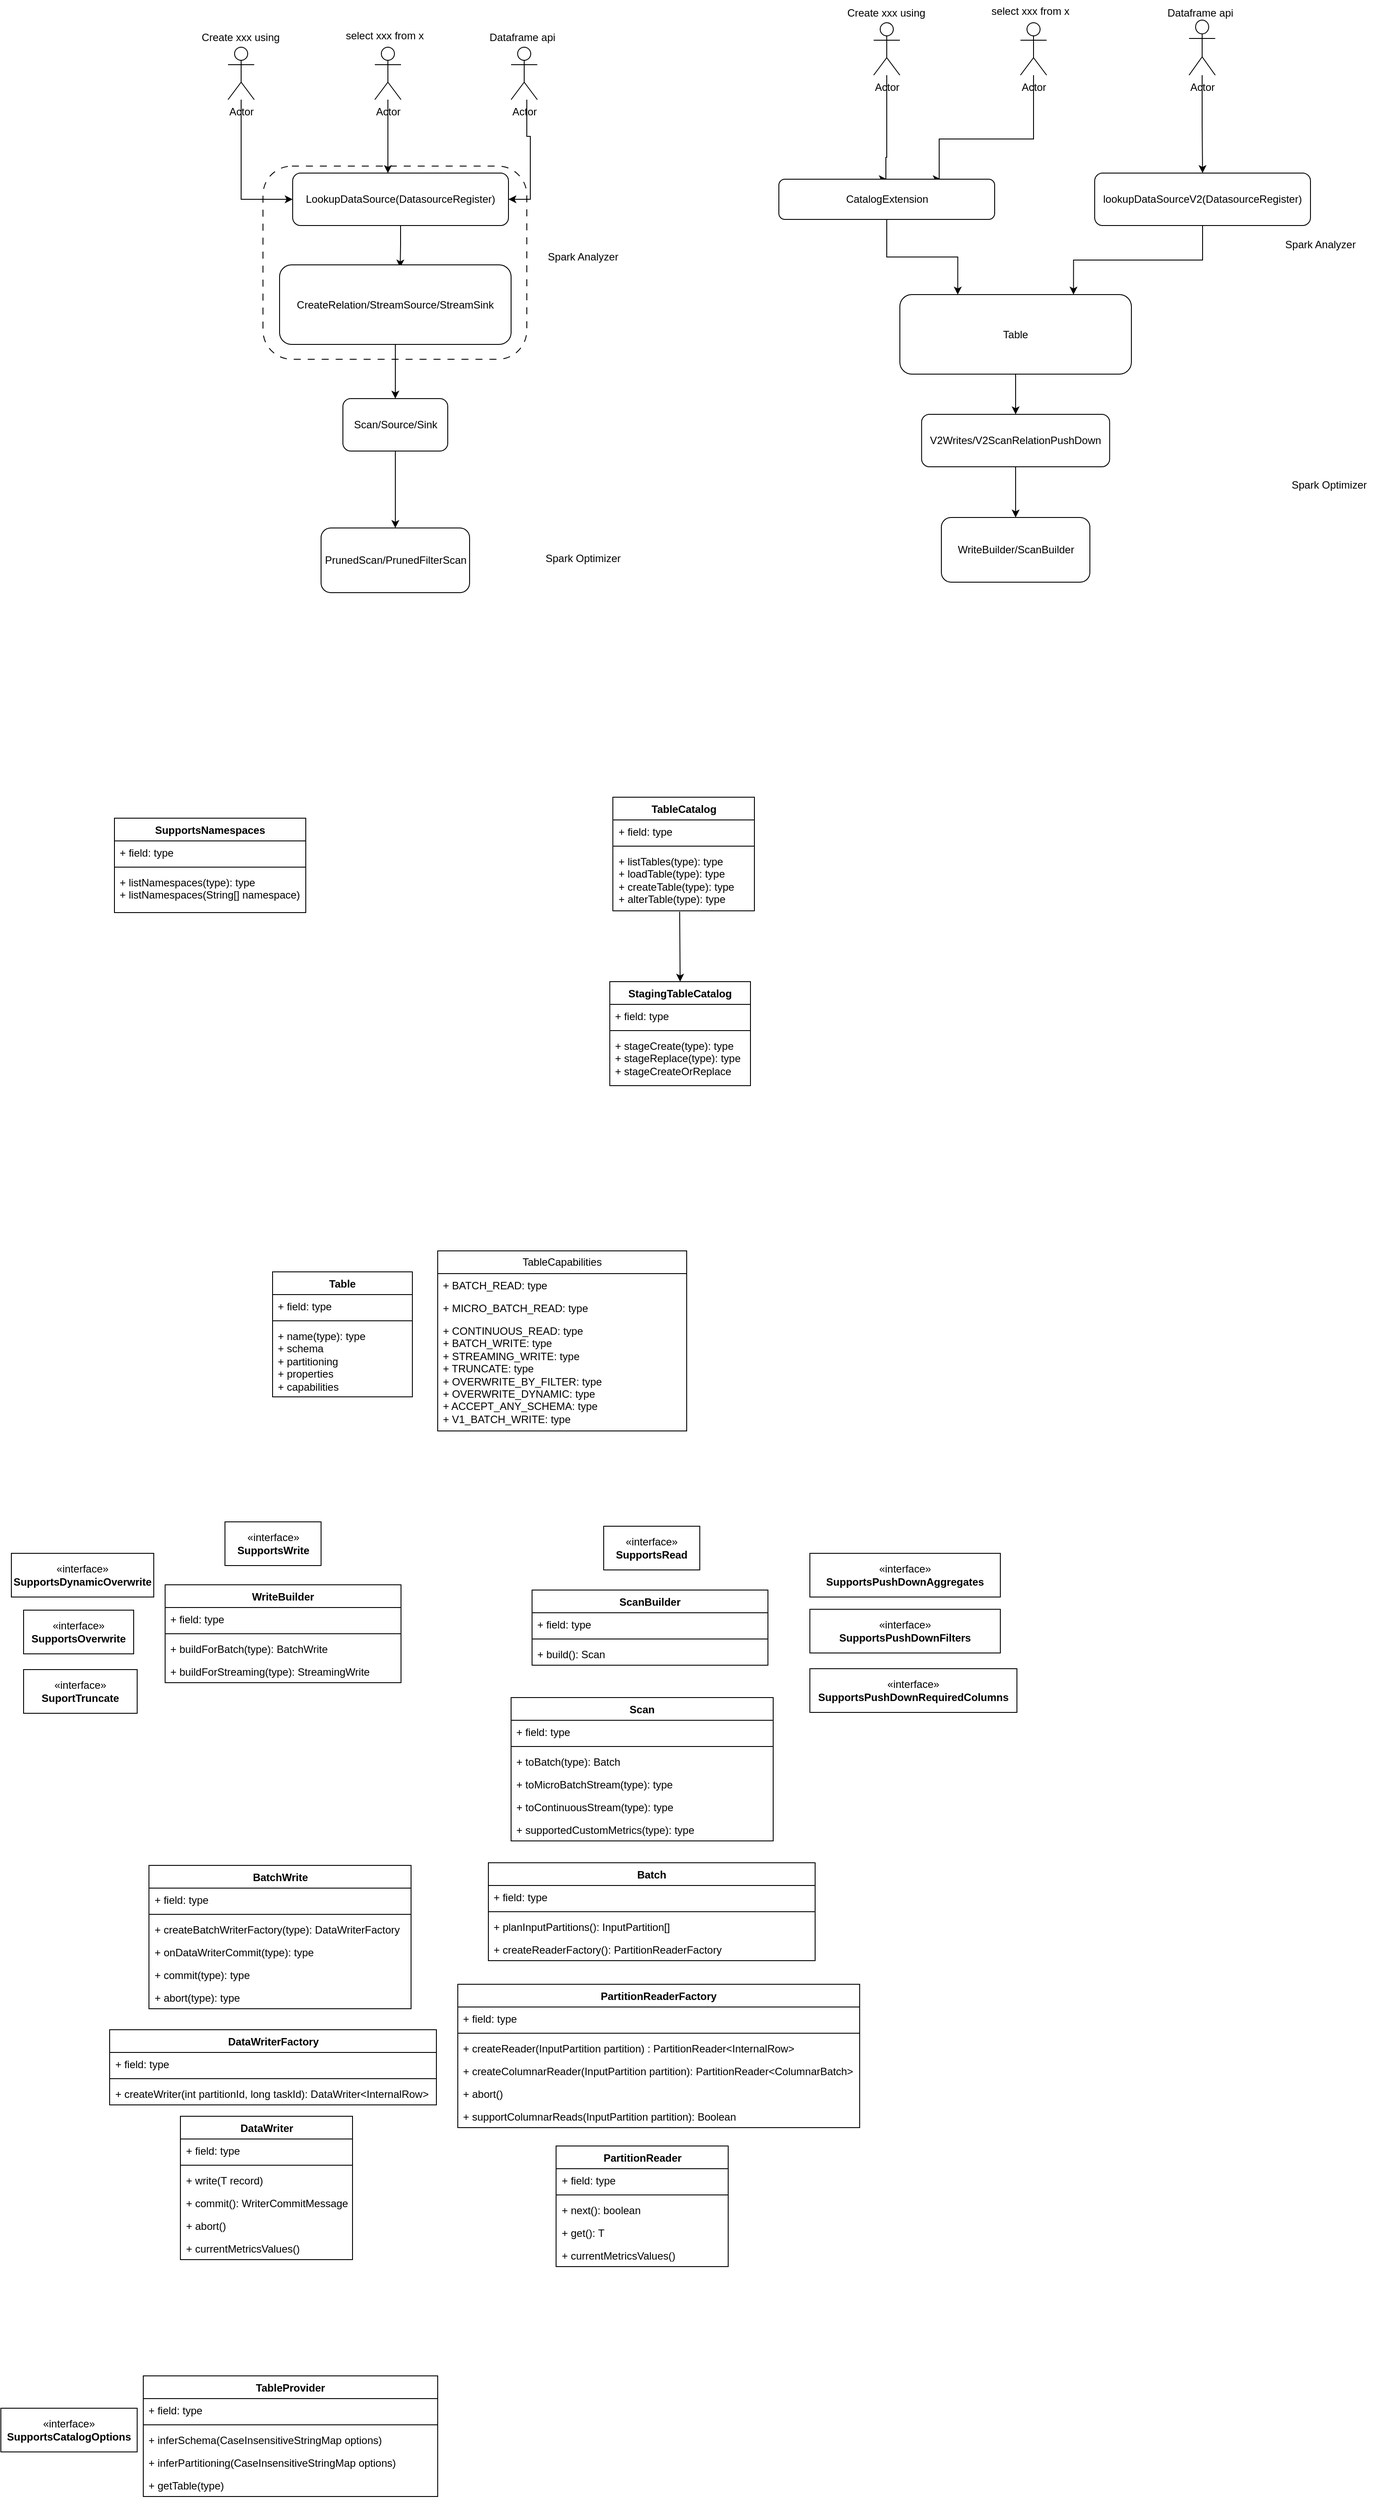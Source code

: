 <mxfile version="21.5.0" type="github">
  <diagram name="Page-1" id="lNGS0ab_kjIJHxHfO-uE">
    <mxGraphModel dx="2133" dy="836" grid="0" gridSize="10" guides="1" tooltips="1" connect="1" arrows="1" fold="1" page="1" pageScale="1" pageWidth="827" pageHeight="1169" math="0" shadow="0">
      <root>
        <mxCell id="0" />
        <mxCell id="1" parent="0" />
        <mxCell id="3lCf5_VhxwkRStRjnwOZ-1" value="" style="rounded=1;whiteSpace=wrap;html=1;dashed=1;dashPattern=8 8;" vertex="1" parent="1">
          <mxGeometry x="237" y="210" width="302" height="221" as="geometry" />
        </mxCell>
        <mxCell id="sQp2vgQx7z1JLQqpXMlx-12" style="edgeStyle=orthogonalEdgeStyle;rounded=0;orthogonalLoop=1;jettySize=auto;html=1;entryX=0.521;entryY=0.033;entryDx=0;entryDy=0;entryPerimeter=0;" parent="1" source="sQp2vgQx7z1JLQqpXMlx-1" target="sQp2vgQx7z1JLQqpXMlx-13" edge="1">
          <mxGeometry relative="1" as="geometry">
            <mxPoint x="394.5" y="411" as="targetPoint" />
          </mxGeometry>
        </mxCell>
        <mxCell id="sQp2vgQx7z1JLQqpXMlx-1" value="LookupDataSource(DatasourceRegister)" style="rounded=1;whiteSpace=wrap;html=1;" parent="1" vertex="1">
          <mxGeometry x="271" y="218" width="247" height="60" as="geometry" />
        </mxCell>
        <mxCell id="sQp2vgQx7z1JLQqpXMlx-9" style="edgeStyle=orthogonalEdgeStyle;rounded=0;orthogonalLoop=1;jettySize=auto;html=1;entryX=0;entryY=0.5;entryDx=0;entryDy=0;" parent="1" source="sQp2vgQx7z1JLQqpXMlx-2" target="sQp2vgQx7z1JLQqpXMlx-1" edge="1">
          <mxGeometry relative="1" as="geometry">
            <Array as="points">
              <mxPoint x="212" y="248" />
            </Array>
          </mxGeometry>
        </mxCell>
        <mxCell id="sQp2vgQx7z1JLQqpXMlx-2" value="Actor" style="shape=umlActor;verticalLabelPosition=bottom;verticalAlign=top;html=1;outlineConnect=0;" parent="1" vertex="1">
          <mxGeometry x="197" y="74" width="30" height="60" as="geometry" />
        </mxCell>
        <mxCell id="sQp2vgQx7z1JLQqpXMlx-7" value="" style="edgeStyle=orthogonalEdgeStyle;rounded=0;orthogonalLoop=1;jettySize=auto;html=1;" parent="1" source="sQp2vgQx7z1JLQqpXMlx-3" target="sQp2vgQx7z1JLQqpXMlx-1" edge="1">
          <mxGeometry relative="1" as="geometry">
            <Array as="points">
              <mxPoint x="380" y="193" />
              <mxPoint x="380" y="193" />
            </Array>
          </mxGeometry>
        </mxCell>
        <mxCell id="sQp2vgQx7z1JLQqpXMlx-3" value="Actor" style="shape=umlActor;verticalLabelPosition=bottom;verticalAlign=top;html=1;outlineConnect=0;" parent="1" vertex="1">
          <mxGeometry x="365" y="74" width="30" height="60" as="geometry" />
        </mxCell>
        <mxCell id="sQp2vgQx7z1JLQqpXMlx-10" style="edgeStyle=orthogonalEdgeStyle;rounded=0;orthogonalLoop=1;jettySize=auto;html=1;entryX=1;entryY=0.5;entryDx=0;entryDy=0;" parent="1" edge="1">
          <mxGeometry relative="1" as="geometry">
            <mxPoint x="539" y="134" as="sourcePoint" />
            <mxPoint x="518" y="248" as="targetPoint" />
            <Array as="points">
              <mxPoint x="539" y="176" />
              <mxPoint x="543" y="176" />
              <mxPoint x="543" y="248" />
            </Array>
          </mxGeometry>
        </mxCell>
        <mxCell id="sQp2vgQx7z1JLQqpXMlx-4" value="Actor" style="shape=umlActor;verticalLabelPosition=bottom;verticalAlign=top;html=1;outlineConnect=0;" parent="1" vertex="1">
          <mxGeometry x="521" y="74" width="30" height="60" as="geometry" />
        </mxCell>
        <mxCell id="sQp2vgQx7z1JLQqpXMlx-6" value="Create xxx using" style="text;html=1;align=center;verticalAlign=middle;resizable=0;points=[];autosize=1;strokeColor=none;fillColor=none;" parent="1" vertex="1">
          <mxGeometry x="157" y="50" width="107" height="26" as="geometry" />
        </mxCell>
        <mxCell id="sQp2vgQx7z1JLQqpXMlx-8" value="select xxx from x" style="text;html=1;align=center;verticalAlign=middle;resizable=0;points=[];autosize=1;strokeColor=none;fillColor=none;" parent="1" vertex="1">
          <mxGeometry x="322" y="48" width="107" height="26" as="geometry" />
        </mxCell>
        <mxCell id="sQp2vgQx7z1JLQqpXMlx-11" value="Dataframe api" style="text;html=1;strokeColor=none;fillColor=none;align=center;verticalAlign=middle;whiteSpace=wrap;rounded=0;" parent="1" vertex="1">
          <mxGeometry x="481" y="48" width="106" height="30" as="geometry" />
        </mxCell>
        <mxCell id="sQp2vgQx7z1JLQqpXMlx-14" style="edgeStyle=orthogonalEdgeStyle;rounded=0;orthogonalLoop=1;jettySize=auto;html=1;entryX=0.5;entryY=0;entryDx=0;entryDy=0;" parent="1" source="sQp2vgQx7z1JLQqpXMlx-13" target="sQp2vgQx7z1JLQqpXMlx-15" edge="1">
          <mxGeometry relative="1" as="geometry">
            <mxPoint x="390" y="618" as="targetPoint" />
          </mxGeometry>
        </mxCell>
        <mxCell id="sQp2vgQx7z1JLQqpXMlx-13" value="CreateRelation/StreamSource/StreamSink" style="rounded=1;whiteSpace=wrap;html=1;" parent="1" vertex="1">
          <mxGeometry x="256" y="323" width="265" height="91" as="geometry" />
        </mxCell>
        <mxCell id="3lCf5_VhxwkRStRjnwOZ-3" style="edgeStyle=orthogonalEdgeStyle;rounded=0;orthogonalLoop=1;jettySize=auto;html=1;" edge="1" parent="1" source="sQp2vgQx7z1JLQqpXMlx-15">
          <mxGeometry relative="1" as="geometry">
            <mxPoint x="388.5" y="624" as="targetPoint" />
          </mxGeometry>
        </mxCell>
        <mxCell id="sQp2vgQx7z1JLQqpXMlx-15" value="Scan/Source/Sink" style="rounded=1;whiteSpace=wrap;html=1;" parent="1" vertex="1">
          <mxGeometry x="328.5" y="476" width="120" height="60" as="geometry" />
        </mxCell>
        <mxCell id="3lCf5_VhxwkRStRjnwOZ-2" value="Spark Analyzer" style="text;html=1;strokeColor=none;fillColor=none;align=center;verticalAlign=middle;whiteSpace=wrap;rounded=0;" vertex="1" parent="1">
          <mxGeometry x="551" y="299" width="105" height="30" as="geometry" />
        </mxCell>
        <mxCell id="3lCf5_VhxwkRStRjnwOZ-4" value="PrunedScan/PrunedFilterScan" style="rounded=1;whiteSpace=wrap;html=1;" vertex="1" parent="1">
          <mxGeometry x="303.5" y="624" width="170" height="74" as="geometry" />
        </mxCell>
        <mxCell id="3lCf5_VhxwkRStRjnwOZ-5" value="Spark Optimizer" style="text;html=1;strokeColor=none;fillColor=none;align=center;verticalAlign=middle;whiteSpace=wrap;rounded=0;" vertex="1" parent="1">
          <mxGeometry x="551" y="644" width="105" height="30" as="geometry" />
        </mxCell>
        <mxCell id="3lCf5_VhxwkRStRjnwOZ-10" value="TableCatalog" style="swimlane;fontStyle=1;align=center;verticalAlign=top;childLayout=stackLayout;horizontal=1;startSize=26;horizontalStack=0;resizeParent=1;resizeParentMax=0;resizeLast=0;collapsible=1;marginBottom=0;whiteSpace=wrap;html=1;" vertex="1" parent="1">
          <mxGeometry x="637.5" y="932" width="162" height="130" as="geometry">
            <mxRectangle x="333" y="1088" width="109" height="26" as="alternateBounds" />
          </mxGeometry>
        </mxCell>
        <mxCell id="3lCf5_VhxwkRStRjnwOZ-11" value="+ field: type" style="text;strokeColor=none;fillColor=none;align=left;verticalAlign=top;spacingLeft=4;spacingRight=4;overflow=hidden;rotatable=0;points=[[0,0.5],[1,0.5]];portConstraint=eastwest;whiteSpace=wrap;html=1;" vertex="1" parent="3lCf5_VhxwkRStRjnwOZ-10">
          <mxGeometry y="26" width="162" height="26" as="geometry" />
        </mxCell>
        <mxCell id="3lCf5_VhxwkRStRjnwOZ-12" value="" style="line;strokeWidth=1;fillColor=none;align=left;verticalAlign=middle;spacingTop=-1;spacingLeft=3;spacingRight=3;rotatable=0;labelPosition=right;points=[];portConstraint=eastwest;strokeColor=inherit;" vertex="1" parent="3lCf5_VhxwkRStRjnwOZ-10">
          <mxGeometry y="52" width="162" height="8" as="geometry" />
        </mxCell>
        <mxCell id="3lCf5_VhxwkRStRjnwOZ-13" value="+ listTables(type): type&lt;br&gt;+ loadTable(type): type&lt;br&gt;+&amp;nbsp;createTable&lt;span style=&quot;background-color: initial;&quot;&gt;(type): type&lt;/span&gt;&lt;br&gt;+&amp;nbsp;alterTable&lt;span style=&quot;background-color: initial;&quot;&gt;(type): type&lt;/span&gt;" style="text;strokeColor=none;fillColor=none;align=left;verticalAlign=top;spacingLeft=4;spacingRight=4;overflow=hidden;rotatable=0;points=[[0,0.5],[1,0.5]];portConstraint=eastwest;whiteSpace=wrap;html=1;" vertex="1" parent="3lCf5_VhxwkRStRjnwOZ-10">
          <mxGeometry y="60" width="162" height="70" as="geometry" />
        </mxCell>
        <mxCell id="3lCf5_VhxwkRStRjnwOZ-26" value="StagingTableCatalog" style="swimlane;fontStyle=1;align=center;verticalAlign=top;childLayout=stackLayout;horizontal=1;startSize=26;horizontalStack=0;resizeParent=1;resizeParentMax=0;resizeLast=0;collapsible=1;marginBottom=0;whiteSpace=wrap;html=1;" vertex="1" parent="1">
          <mxGeometry x="634" y="1143" width="161" height="119" as="geometry" />
        </mxCell>
        <mxCell id="3lCf5_VhxwkRStRjnwOZ-27" value="+ field: type" style="text;strokeColor=none;fillColor=none;align=left;verticalAlign=top;spacingLeft=4;spacingRight=4;overflow=hidden;rotatable=0;points=[[0,0.5],[1,0.5]];portConstraint=eastwest;whiteSpace=wrap;html=1;" vertex="1" parent="3lCf5_VhxwkRStRjnwOZ-26">
          <mxGeometry y="26" width="161" height="26" as="geometry" />
        </mxCell>
        <mxCell id="3lCf5_VhxwkRStRjnwOZ-28" value="" style="line;strokeWidth=1;fillColor=none;align=left;verticalAlign=middle;spacingTop=-1;spacingLeft=3;spacingRight=3;rotatable=0;labelPosition=right;points=[];portConstraint=eastwest;strokeColor=inherit;" vertex="1" parent="3lCf5_VhxwkRStRjnwOZ-26">
          <mxGeometry y="52" width="161" height="8" as="geometry" />
        </mxCell>
        <mxCell id="3lCf5_VhxwkRStRjnwOZ-29" value="+ stageCreate(type): type&lt;br&gt;+&amp;nbsp;stageReplace(type): type&lt;br&gt;+&amp;nbsp;stageCreateOrReplace" style="text;strokeColor=none;fillColor=none;align=left;verticalAlign=top;spacingLeft=4;spacingRight=4;overflow=hidden;rotatable=0;points=[[0,0.5],[1,0.5]];portConstraint=eastwest;whiteSpace=wrap;html=1;" vertex="1" parent="3lCf5_VhxwkRStRjnwOZ-26">
          <mxGeometry y="60" width="161" height="59" as="geometry" />
        </mxCell>
        <mxCell id="3lCf5_VhxwkRStRjnwOZ-30" value="" style="endArrow=classic;html=1;rounded=0;exitX=0.472;exitY=1.014;exitDx=0;exitDy=0;exitPerimeter=0;entryX=0.5;entryY=0;entryDx=0;entryDy=0;" edge="1" parent="1" source="3lCf5_VhxwkRStRjnwOZ-13" target="3lCf5_VhxwkRStRjnwOZ-26">
          <mxGeometry width="50" height="50" relative="1" as="geometry">
            <mxPoint x="489" y="1155" as="sourcePoint" />
            <mxPoint x="539" y="1105" as="targetPoint" />
          </mxGeometry>
        </mxCell>
        <mxCell id="3lCf5_VhxwkRStRjnwOZ-31" value="SupportsNamespaces" style="swimlane;fontStyle=1;align=center;verticalAlign=top;childLayout=stackLayout;horizontal=1;startSize=26;horizontalStack=0;resizeParent=1;resizeParentMax=0;resizeLast=0;collapsible=1;marginBottom=0;whiteSpace=wrap;html=1;" vertex="1" parent="1">
          <mxGeometry x="67" y="956" width="219" height="108" as="geometry" />
        </mxCell>
        <mxCell id="3lCf5_VhxwkRStRjnwOZ-32" value="+ field: type" style="text;strokeColor=none;fillColor=none;align=left;verticalAlign=top;spacingLeft=4;spacingRight=4;overflow=hidden;rotatable=0;points=[[0,0.5],[1,0.5]];portConstraint=eastwest;whiteSpace=wrap;html=1;" vertex="1" parent="3lCf5_VhxwkRStRjnwOZ-31">
          <mxGeometry y="26" width="219" height="26" as="geometry" />
        </mxCell>
        <mxCell id="3lCf5_VhxwkRStRjnwOZ-33" value="" style="line;strokeWidth=1;fillColor=none;align=left;verticalAlign=middle;spacingTop=-1;spacingLeft=3;spacingRight=3;rotatable=0;labelPosition=right;points=[];portConstraint=eastwest;strokeColor=inherit;" vertex="1" parent="3lCf5_VhxwkRStRjnwOZ-31">
          <mxGeometry y="52" width="219" height="8" as="geometry" />
        </mxCell>
        <mxCell id="3lCf5_VhxwkRStRjnwOZ-34" value="+ listNamespaces(type): type&lt;br&gt;+&amp;nbsp;listNamespaces(String[] namespace)" style="text;strokeColor=none;fillColor=none;align=left;verticalAlign=top;spacingLeft=4;spacingRight=4;overflow=hidden;rotatable=0;points=[[0,0.5],[1,0.5]];portConstraint=eastwest;whiteSpace=wrap;html=1;" vertex="1" parent="3lCf5_VhxwkRStRjnwOZ-31">
          <mxGeometry y="60" width="219" height="48" as="geometry" />
        </mxCell>
        <mxCell id="3lCf5_VhxwkRStRjnwOZ-40" value="Table" style="swimlane;fontStyle=1;align=center;verticalAlign=top;childLayout=stackLayout;horizontal=1;startSize=26;horizontalStack=0;resizeParent=1;resizeParentMax=0;resizeLast=0;collapsible=1;marginBottom=0;whiteSpace=wrap;html=1;" vertex="1" parent="1">
          <mxGeometry x="248" y="1475" width="160" height="143" as="geometry" />
        </mxCell>
        <mxCell id="3lCf5_VhxwkRStRjnwOZ-41" value="+ field: type" style="text;strokeColor=none;fillColor=none;align=left;verticalAlign=top;spacingLeft=4;spacingRight=4;overflow=hidden;rotatable=0;points=[[0,0.5],[1,0.5]];portConstraint=eastwest;whiteSpace=wrap;html=1;" vertex="1" parent="3lCf5_VhxwkRStRjnwOZ-40">
          <mxGeometry y="26" width="160" height="26" as="geometry" />
        </mxCell>
        <mxCell id="3lCf5_VhxwkRStRjnwOZ-42" value="" style="line;strokeWidth=1;fillColor=none;align=left;verticalAlign=middle;spacingTop=-1;spacingLeft=3;spacingRight=3;rotatable=0;labelPosition=right;points=[];portConstraint=eastwest;strokeColor=inherit;" vertex="1" parent="3lCf5_VhxwkRStRjnwOZ-40">
          <mxGeometry y="52" width="160" height="8" as="geometry" />
        </mxCell>
        <mxCell id="3lCf5_VhxwkRStRjnwOZ-43" value="+&amp;nbsp;name(type): type&lt;br&gt;+&amp;nbsp;schema&lt;br&gt;+&amp;nbsp;partitioning&lt;br&gt;+&amp;nbsp;properties&lt;br&gt;&lt;span style=&quot;background-color: initial;&quot;&gt;+ capabilities&lt;br&gt;&lt;/span&gt;" style="text;strokeColor=none;fillColor=none;align=left;verticalAlign=top;spacingLeft=4;spacingRight=4;overflow=hidden;rotatable=0;points=[[0,0.5],[1,0.5]];portConstraint=eastwest;whiteSpace=wrap;html=1;" vertex="1" parent="3lCf5_VhxwkRStRjnwOZ-40">
          <mxGeometry y="60" width="160" height="83" as="geometry" />
        </mxCell>
        <mxCell id="3lCf5_VhxwkRStRjnwOZ-46" value="TableCapabilities" style="swimlane;fontStyle=0;childLayout=stackLayout;horizontal=1;startSize=26;fillColor=none;horizontalStack=0;resizeParent=1;resizeParentMax=0;resizeLast=0;collapsible=1;marginBottom=0;whiteSpace=wrap;html=1;" vertex="1" parent="1">
          <mxGeometry x="437" y="1451" width="285" height="206" as="geometry" />
        </mxCell>
        <mxCell id="3lCf5_VhxwkRStRjnwOZ-47" value="+ BATCH_READ: type" style="text;strokeColor=none;fillColor=none;align=left;verticalAlign=top;spacingLeft=4;spacingRight=4;overflow=hidden;rotatable=0;points=[[0,0.5],[1,0.5]];portConstraint=eastwest;whiteSpace=wrap;html=1;" vertex="1" parent="3lCf5_VhxwkRStRjnwOZ-46">
          <mxGeometry y="26" width="285" height="26" as="geometry" />
        </mxCell>
        <mxCell id="3lCf5_VhxwkRStRjnwOZ-48" value="+ MICRO_BATCH_READ: type" style="text;strokeColor=none;fillColor=none;align=left;verticalAlign=top;spacingLeft=4;spacingRight=4;overflow=hidden;rotatable=0;points=[[0,0.5],[1,0.5]];portConstraint=eastwest;whiteSpace=wrap;html=1;" vertex="1" parent="3lCf5_VhxwkRStRjnwOZ-46">
          <mxGeometry y="52" width="285" height="26" as="geometry" />
        </mxCell>
        <mxCell id="3lCf5_VhxwkRStRjnwOZ-49" value="+&amp;nbsp;CONTINUOUS_READ: type&lt;br&gt;+&amp;nbsp;BATCH_WRITE: type&lt;br&gt;&lt;span style=&quot;background-color: initial;&quot;&gt;+ STREAMING_WRITE: type&lt;br&gt;+ TRUNCATE: type&lt;br&gt;+ OVERWRITE_BY_FILTER: type&lt;br&gt;+ OVERWRITE_DYNAMIC: type&lt;br&gt;+ ACCEPT_ANY_SCHEMA: type&lt;br&gt;+ V1_BATCH_WRITE: type&lt;br&gt;&lt;/span&gt;" style="text;strokeColor=none;fillColor=none;align=left;verticalAlign=top;spacingLeft=4;spacingRight=4;overflow=hidden;rotatable=0;points=[[0,0.5],[1,0.5]];portConstraint=eastwest;whiteSpace=wrap;html=1;" vertex="1" parent="3lCf5_VhxwkRStRjnwOZ-46">
          <mxGeometry y="78" width="285" height="128" as="geometry" />
        </mxCell>
        <mxCell id="3lCf5_VhxwkRStRjnwOZ-50" value="«interface»&lt;br&gt;&lt;b&gt;SupportsWrite&lt;/b&gt;" style="html=1;whiteSpace=wrap;" vertex="1" parent="1">
          <mxGeometry x="193.5" y="1761" width="110" height="50" as="geometry" />
        </mxCell>
        <mxCell id="3lCf5_VhxwkRStRjnwOZ-51" value="«interface»&lt;br&gt;&lt;b&gt;SupportsRead&lt;/b&gt;" style="html=1;whiteSpace=wrap;" vertex="1" parent="1">
          <mxGeometry x="627" y="1766" width="110" height="50" as="geometry" />
        </mxCell>
        <mxCell id="3lCf5_VhxwkRStRjnwOZ-52" value="WriteBuilder" style="swimlane;fontStyle=1;align=center;verticalAlign=top;childLayout=stackLayout;horizontal=1;startSize=26;horizontalStack=0;resizeParent=1;resizeParentMax=0;resizeLast=0;collapsible=1;marginBottom=0;whiteSpace=wrap;html=1;" vertex="1" parent="1">
          <mxGeometry x="125" y="1833" width="270" height="112" as="geometry">
            <mxRectangle x="231" y="1872" width="106" height="26" as="alternateBounds" />
          </mxGeometry>
        </mxCell>
        <mxCell id="3lCf5_VhxwkRStRjnwOZ-53" value="+ field: type" style="text;strokeColor=none;fillColor=none;align=left;verticalAlign=top;spacingLeft=4;spacingRight=4;overflow=hidden;rotatable=0;points=[[0,0.5],[1,0.5]];portConstraint=eastwest;whiteSpace=wrap;html=1;" vertex="1" parent="3lCf5_VhxwkRStRjnwOZ-52">
          <mxGeometry y="26" width="270" height="26" as="geometry" />
        </mxCell>
        <mxCell id="3lCf5_VhxwkRStRjnwOZ-54" value="" style="line;strokeWidth=1;fillColor=none;align=left;verticalAlign=middle;spacingTop=-1;spacingLeft=3;spacingRight=3;rotatable=0;labelPosition=right;points=[];portConstraint=eastwest;strokeColor=inherit;" vertex="1" parent="3lCf5_VhxwkRStRjnwOZ-52">
          <mxGeometry y="52" width="270" height="8" as="geometry" />
        </mxCell>
        <mxCell id="3lCf5_VhxwkRStRjnwOZ-55" value="+ buildForBatch(type):&amp;nbsp;BatchWrite" style="text;strokeColor=none;fillColor=none;align=left;verticalAlign=top;spacingLeft=4;spacingRight=4;overflow=hidden;rotatable=0;points=[[0,0.5],[1,0.5]];portConstraint=eastwest;whiteSpace=wrap;html=1;" vertex="1" parent="3lCf5_VhxwkRStRjnwOZ-52">
          <mxGeometry y="60" width="270" height="26" as="geometry" />
        </mxCell>
        <mxCell id="3lCf5_VhxwkRStRjnwOZ-56" value="+ buildForStreaming(type):&amp;nbsp;StreamingWrite" style="text;strokeColor=none;fillColor=none;align=left;verticalAlign=top;spacingLeft=4;spacingRight=4;overflow=hidden;rotatable=0;points=[[0,0.5],[1,0.5]];portConstraint=eastwest;whiteSpace=wrap;html=1;" vertex="1" parent="3lCf5_VhxwkRStRjnwOZ-52">
          <mxGeometry y="86" width="270" height="26" as="geometry" />
        </mxCell>
        <mxCell id="3lCf5_VhxwkRStRjnwOZ-57" value="BatchWrite" style="swimlane;fontStyle=1;align=center;verticalAlign=top;childLayout=stackLayout;horizontal=1;startSize=26;horizontalStack=0;resizeParent=1;resizeParentMax=0;resizeLast=0;collapsible=1;marginBottom=0;whiteSpace=wrap;html=1;" vertex="1" parent="1">
          <mxGeometry x="106.5" y="2154" width="300" height="164" as="geometry" />
        </mxCell>
        <mxCell id="3lCf5_VhxwkRStRjnwOZ-58" value="+ field: type" style="text;strokeColor=none;fillColor=none;align=left;verticalAlign=top;spacingLeft=4;spacingRight=4;overflow=hidden;rotatable=0;points=[[0,0.5],[1,0.5]];portConstraint=eastwest;whiteSpace=wrap;html=1;" vertex="1" parent="3lCf5_VhxwkRStRjnwOZ-57">
          <mxGeometry y="26" width="300" height="26" as="geometry" />
        </mxCell>
        <mxCell id="3lCf5_VhxwkRStRjnwOZ-59" value="" style="line;strokeWidth=1;fillColor=none;align=left;verticalAlign=middle;spacingTop=-1;spacingLeft=3;spacingRight=3;rotatable=0;labelPosition=right;points=[];portConstraint=eastwest;strokeColor=inherit;" vertex="1" parent="3lCf5_VhxwkRStRjnwOZ-57">
          <mxGeometry y="52" width="300" height="8" as="geometry" />
        </mxCell>
        <mxCell id="3lCf5_VhxwkRStRjnwOZ-60" value="+ createBatchWriterFactory(type):&amp;nbsp;DataWriterFactory" style="text;strokeColor=none;fillColor=none;align=left;verticalAlign=top;spacingLeft=4;spacingRight=4;overflow=hidden;rotatable=0;points=[[0,0.5],[1,0.5]];portConstraint=eastwest;whiteSpace=wrap;html=1;" vertex="1" parent="3lCf5_VhxwkRStRjnwOZ-57">
          <mxGeometry y="60" width="300" height="26" as="geometry" />
        </mxCell>
        <mxCell id="3lCf5_VhxwkRStRjnwOZ-61" value="+ onDataWriterCommit(type): type" style="text;strokeColor=none;fillColor=none;align=left;verticalAlign=top;spacingLeft=4;spacingRight=4;overflow=hidden;rotatable=0;points=[[0,0.5],[1,0.5]];portConstraint=eastwest;whiteSpace=wrap;html=1;" vertex="1" parent="3lCf5_VhxwkRStRjnwOZ-57">
          <mxGeometry y="86" width="300" height="26" as="geometry" />
        </mxCell>
        <mxCell id="3lCf5_VhxwkRStRjnwOZ-62" value="+ commit(type): type" style="text;strokeColor=none;fillColor=none;align=left;verticalAlign=top;spacingLeft=4;spacingRight=4;overflow=hidden;rotatable=0;points=[[0,0.5],[1,0.5]];portConstraint=eastwest;whiteSpace=wrap;html=1;" vertex="1" parent="3lCf5_VhxwkRStRjnwOZ-57">
          <mxGeometry y="112" width="300" height="26" as="geometry" />
        </mxCell>
        <mxCell id="3lCf5_VhxwkRStRjnwOZ-63" value="+ abort(type): type" style="text;strokeColor=none;fillColor=none;align=left;verticalAlign=top;spacingLeft=4;spacingRight=4;overflow=hidden;rotatable=0;points=[[0,0.5],[1,0.5]];portConstraint=eastwest;whiteSpace=wrap;html=1;" vertex="1" parent="3lCf5_VhxwkRStRjnwOZ-57">
          <mxGeometry y="138" width="300" height="26" as="geometry" />
        </mxCell>
        <mxCell id="3lCf5_VhxwkRStRjnwOZ-64" value="DataWriterFactory" style="swimlane;fontStyle=1;align=center;verticalAlign=top;childLayout=stackLayout;horizontal=1;startSize=26;horizontalStack=0;resizeParent=1;resizeParentMax=0;resizeLast=0;collapsible=1;marginBottom=0;whiteSpace=wrap;html=1;" vertex="1" parent="1">
          <mxGeometry x="61.5" y="2342" width="374" height="86" as="geometry" />
        </mxCell>
        <mxCell id="3lCf5_VhxwkRStRjnwOZ-65" value="+ field: type" style="text;strokeColor=none;fillColor=none;align=left;verticalAlign=top;spacingLeft=4;spacingRight=4;overflow=hidden;rotatable=0;points=[[0,0.5],[1,0.5]];portConstraint=eastwest;whiteSpace=wrap;html=1;" vertex="1" parent="3lCf5_VhxwkRStRjnwOZ-64">
          <mxGeometry y="26" width="374" height="26" as="geometry" />
        </mxCell>
        <mxCell id="3lCf5_VhxwkRStRjnwOZ-66" value="" style="line;strokeWidth=1;fillColor=none;align=left;verticalAlign=middle;spacingTop=-1;spacingLeft=3;spacingRight=3;rotatable=0;labelPosition=right;points=[];portConstraint=eastwest;strokeColor=inherit;" vertex="1" parent="3lCf5_VhxwkRStRjnwOZ-64">
          <mxGeometry y="52" width="374" height="8" as="geometry" />
        </mxCell>
        <mxCell id="3lCf5_VhxwkRStRjnwOZ-67" value="+ createWriter(int partitionId, long taskId):&amp;nbsp;DataWriter&amp;lt;InternalRow&amp;gt;" style="text;strokeColor=none;fillColor=none;align=left;verticalAlign=top;spacingLeft=4;spacingRight=4;overflow=hidden;rotatable=0;points=[[0,0.5],[1,0.5]];portConstraint=eastwest;whiteSpace=wrap;html=1;" vertex="1" parent="3lCf5_VhxwkRStRjnwOZ-64">
          <mxGeometry y="60" width="374" height="26" as="geometry" />
        </mxCell>
        <mxCell id="3lCf5_VhxwkRStRjnwOZ-68" value="DataWriter" style="swimlane;fontStyle=1;align=center;verticalAlign=top;childLayout=stackLayout;horizontal=1;startSize=26;horizontalStack=0;resizeParent=1;resizeParentMax=0;resizeLast=0;collapsible=1;marginBottom=0;whiteSpace=wrap;html=1;" vertex="1" parent="1">
          <mxGeometry x="142.5" y="2441" width="197" height="164" as="geometry" />
        </mxCell>
        <mxCell id="3lCf5_VhxwkRStRjnwOZ-69" value="+ field: type" style="text;strokeColor=none;fillColor=none;align=left;verticalAlign=top;spacingLeft=4;spacingRight=4;overflow=hidden;rotatable=0;points=[[0,0.5],[1,0.5]];portConstraint=eastwest;whiteSpace=wrap;html=1;" vertex="1" parent="3lCf5_VhxwkRStRjnwOZ-68">
          <mxGeometry y="26" width="197" height="26" as="geometry" />
        </mxCell>
        <mxCell id="3lCf5_VhxwkRStRjnwOZ-70" value="" style="line;strokeWidth=1;fillColor=none;align=left;verticalAlign=middle;spacingTop=-1;spacingLeft=3;spacingRight=3;rotatable=0;labelPosition=right;points=[];portConstraint=eastwest;strokeColor=inherit;" vertex="1" parent="3lCf5_VhxwkRStRjnwOZ-68">
          <mxGeometry y="52" width="197" height="8" as="geometry" />
        </mxCell>
        <mxCell id="3lCf5_VhxwkRStRjnwOZ-71" value="+&amp;nbsp;write(T record)&lt;br&gt;" style="text;strokeColor=none;fillColor=none;align=left;verticalAlign=top;spacingLeft=4;spacingRight=4;overflow=hidden;rotatable=0;points=[[0,0.5],[1,0.5]];portConstraint=eastwest;whiteSpace=wrap;html=1;" vertex="1" parent="3lCf5_VhxwkRStRjnwOZ-68">
          <mxGeometry y="60" width="197" height="26" as="geometry" />
        </mxCell>
        <mxCell id="3lCf5_VhxwkRStRjnwOZ-72" value="+&amp;nbsp;commit():&amp;nbsp;WriterCommitMessage" style="text;strokeColor=none;fillColor=none;align=left;verticalAlign=top;spacingLeft=4;spacingRight=4;overflow=hidden;rotatable=0;points=[[0,0.5],[1,0.5]];portConstraint=eastwest;whiteSpace=wrap;html=1;" vertex="1" parent="3lCf5_VhxwkRStRjnwOZ-68">
          <mxGeometry y="86" width="197" height="26" as="geometry" />
        </mxCell>
        <mxCell id="3lCf5_VhxwkRStRjnwOZ-73" value="+&amp;nbsp;abort()" style="text;strokeColor=none;fillColor=none;align=left;verticalAlign=top;spacingLeft=4;spacingRight=4;overflow=hidden;rotatable=0;points=[[0,0.5],[1,0.5]];portConstraint=eastwest;whiteSpace=wrap;html=1;" vertex="1" parent="3lCf5_VhxwkRStRjnwOZ-68">
          <mxGeometry y="112" width="197" height="26" as="geometry" />
        </mxCell>
        <mxCell id="3lCf5_VhxwkRStRjnwOZ-74" value="+&amp;nbsp;currentMetricsValues()" style="text;strokeColor=none;fillColor=none;align=left;verticalAlign=top;spacingLeft=4;spacingRight=4;overflow=hidden;rotatable=0;points=[[0,0.5],[1,0.5]];portConstraint=eastwest;whiteSpace=wrap;html=1;" vertex="1" parent="3lCf5_VhxwkRStRjnwOZ-68">
          <mxGeometry y="138" width="197" height="26" as="geometry" />
        </mxCell>
        <mxCell id="3lCf5_VhxwkRStRjnwOZ-75" value="ScanBuilder" style="swimlane;fontStyle=1;align=center;verticalAlign=top;childLayout=stackLayout;horizontal=1;startSize=26;horizontalStack=0;resizeParent=1;resizeParentMax=0;resizeLast=0;collapsible=1;marginBottom=0;whiteSpace=wrap;html=1;" vertex="1" parent="1">
          <mxGeometry x="545" y="1839" width="270" height="86" as="geometry">
            <mxRectangle x="231" y="1872" width="106" height="26" as="alternateBounds" />
          </mxGeometry>
        </mxCell>
        <mxCell id="3lCf5_VhxwkRStRjnwOZ-76" value="+ field: type" style="text;strokeColor=none;fillColor=none;align=left;verticalAlign=top;spacingLeft=4;spacingRight=4;overflow=hidden;rotatable=0;points=[[0,0.5],[1,0.5]];portConstraint=eastwest;whiteSpace=wrap;html=1;" vertex="1" parent="3lCf5_VhxwkRStRjnwOZ-75">
          <mxGeometry y="26" width="270" height="26" as="geometry" />
        </mxCell>
        <mxCell id="3lCf5_VhxwkRStRjnwOZ-77" value="" style="line;strokeWidth=1;fillColor=none;align=left;verticalAlign=middle;spacingTop=-1;spacingLeft=3;spacingRight=3;rotatable=0;labelPosition=right;points=[];portConstraint=eastwest;strokeColor=inherit;" vertex="1" parent="3lCf5_VhxwkRStRjnwOZ-75">
          <mxGeometry y="52" width="270" height="8" as="geometry" />
        </mxCell>
        <mxCell id="3lCf5_VhxwkRStRjnwOZ-78" value="+ build(): Scan" style="text;strokeColor=none;fillColor=none;align=left;verticalAlign=top;spacingLeft=4;spacingRight=4;overflow=hidden;rotatable=0;points=[[0,0.5],[1,0.5]];portConstraint=eastwest;whiteSpace=wrap;html=1;" vertex="1" parent="3lCf5_VhxwkRStRjnwOZ-75">
          <mxGeometry y="60" width="270" height="26" as="geometry" />
        </mxCell>
        <mxCell id="3lCf5_VhxwkRStRjnwOZ-80" value="Scan" style="swimlane;fontStyle=1;align=center;verticalAlign=top;childLayout=stackLayout;horizontal=1;startSize=26;horizontalStack=0;resizeParent=1;resizeParentMax=0;resizeLast=0;collapsible=1;marginBottom=0;whiteSpace=wrap;html=1;" vertex="1" parent="1">
          <mxGeometry x="521" y="1962" width="300" height="164" as="geometry" />
        </mxCell>
        <mxCell id="3lCf5_VhxwkRStRjnwOZ-81" value="+ field: type" style="text;strokeColor=none;fillColor=none;align=left;verticalAlign=top;spacingLeft=4;spacingRight=4;overflow=hidden;rotatable=0;points=[[0,0.5],[1,0.5]];portConstraint=eastwest;whiteSpace=wrap;html=1;" vertex="1" parent="3lCf5_VhxwkRStRjnwOZ-80">
          <mxGeometry y="26" width="300" height="26" as="geometry" />
        </mxCell>
        <mxCell id="3lCf5_VhxwkRStRjnwOZ-82" value="" style="line;strokeWidth=1;fillColor=none;align=left;verticalAlign=middle;spacingTop=-1;spacingLeft=3;spacingRight=3;rotatable=0;labelPosition=right;points=[];portConstraint=eastwest;strokeColor=inherit;" vertex="1" parent="3lCf5_VhxwkRStRjnwOZ-80">
          <mxGeometry y="52" width="300" height="8" as="geometry" />
        </mxCell>
        <mxCell id="3lCf5_VhxwkRStRjnwOZ-83" value="+ toBatch(type):&amp;nbsp;Batch" style="text;strokeColor=none;fillColor=none;align=left;verticalAlign=top;spacingLeft=4;spacingRight=4;overflow=hidden;rotatable=0;points=[[0,0.5],[1,0.5]];portConstraint=eastwest;whiteSpace=wrap;html=1;" vertex="1" parent="3lCf5_VhxwkRStRjnwOZ-80">
          <mxGeometry y="60" width="300" height="26" as="geometry" />
        </mxCell>
        <mxCell id="3lCf5_VhxwkRStRjnwOZ-84" value="+ toMicroBatchStream(type): type" style="text;strokeColor=none;fillColor=none;align=left;verticalAlign=top;spacingLeft=4;spacingRight=4;overflow=hidden;rotatable=0;points=[[0,0.5],[1,0.5]];portConstraint=eastwest;whiteSpace=wrap;html=1;" vertex="1" parent="3lCf5_VhxwkRStRjnwOZ-80">
          <mxGeometry y="86" width="300" height="26" as="geometry" />
        </mxCell>
        <mxCell id="3lCf5_VhxwkRStRjnwOZ-85" value="+ toContinuousStream(type): type" style="text;strokeColor=none;fillColor=none;align=left;verticalAlign=top;spacingLeft=4;spacingRight=4;overflow=hidden;rotatable=0;points=[[0,0.5],[1,0.5]];portConstraint=eastwest;whiteSpace=wrap;html=1;" vertex="1" parent="3lCf5_VhxwkRStRjnwOZ-80">
          <mxGeometry y="112" width="300" height="26" as="geometry" />
        </mxCell>
        <mxCell id="3lCf5_VhxwkRStRjnwOZ-86" value="+ supportedCustomMetrics(type): type" style="text;strokeColor=none;fillColor=none;align=left;verticalAlign=top;spacingLeft=4;spacingRight=4;overflow=hidden;rotatable=0;points=[[0,0.5],[1,0.5]];portConstraint=eastwest;whiteSpace=wrap;html=1;" vertex="1" parent="3lCf5_VhxwkRStRjnwOZ-80">
          <mxGeometry y="138" width="300" height="26" as="geometry" />
        </mxCell>
        <mxCell id="3lCf5_VhxwkRStRjnwOZ-87" value="Batch" style="swimlane;fontStyle=1;align=center;verticalAlign=top;childLayout=stackLayout;horizontal=1;startSize=26;horizontalStack=0;resizeParent=1;resizeParentMax=0;resizeLast=0;collapsible=1;marginBottom=0;whiteSpace=wrap;html=1;" vertex="1" parent="1">
          <mxGeometry x="495" y="2151" width="374" height="112" as="geometry" />
        </mxCell>
        <mxCell id="3lCf5_VhxwkRStRjnwOZ-88" value="+ field: type" style="text;strokeColor=none;fillColor=none;align=left;verticalAlign=top;spacingLeft=4;spacingRight=4;overflow=hidden;rotatable=0;points=[[0,0.5],[1,0.5]];portConstraint=eastwest;whiteSpace=wrap;html=1;" vertex="1" parent="3lCf5_VhxwkRStRjnwOZ-87">
          <mxGeometry y="26" width="374" height="26" as="geometry" />
        </mxCell>
        <mxCell id="3lCf5_VhxwkRStRjnwOZ-89" value="" style="line;strokeWidth=1;fillColor=none;align=left;verticalAlign=middle;spacingTop=-1;spacingLeft=3;spacingRight=3;rotatable=0;labelPosition=right;points=[];portConstraint=eastwest;strokeColor=inherit;" vertex="1" parent="3lCf5_VhxwkRStRjnwOZ-87">
          <mxGeometry y="52" width="374" height="8" as="geometry" />
        </mxCell>
        <mxCell id="3lCf5_VhxwkRStRjnwOZ-90" value="+&amp;nbsp;planInputPartitions():&amp;nbsp;InputPartition[]&lt;br&gt;" style="text;strokeColor=none;fillColor=none;align=left;verticalAlign=top;spacingLeft=4;spacingRight=4;overflow=hidden;rotatable=0;points=[[0,0.5],[1,0.5]];portConstraint=eastwest;whiteSpace=wrap;html=1;" vertex="1" parent="3lCf5_VhxwkRStRjnwOZ-87">
          <mxGeometry y="60" width="374" height="26" as="geometry" />
        </mxCell>
        <mxCell id="3lCf5_VhxwkRStRjnwOZ-91" value="+&amp;nbsp;createReaderFactory():&amp;nbsp;PartitionReaderFactory" style="text;strokeColor=none;fillColor=none;align=left;verticalAlign=top;spacingLeft=4;spacingRight=4;overflow=hidden;rotatable=0;points=[[0,0.5],[1,0.5]];portConstraint=eastwest;whiteSpace=wrap;html=1;" vertex="1" parent="3lCf5_VhxwkRStRjnwOZ-87">
          <mxGeometry y="86" width="374" height="26" as="geometry" />
        </mxCell>
        <mxCell id="3lCf5_VhxwkRStRjnwOZ-92" value="PartitionReaderFactory" style="swimlane;fontStyle=1;align=center;verticalAlign=top;childLayout=stackLayout;horizontal=1;startSize=26;horizontalStack=0;resizeParent=1;resizeParentMax=0;resizeLast=0;collapsible=1;marginBottom=0;whiteSpace=wrap;html=1;" vertex="1" parent="1">
          <mxGeometry x="460" y="2290" width="460" height="164" as="geometry" />
        </mxCell>
        <mxCell id="3lCf5_VhxwkRStRjnwOZ-93" value="+ field: type" style="text;strokeColor=none;fillColor=none;align=left;verticalAlign=top;spacingLeft=4;spacingRight=4;overflow=hidden;rotatable=0;points=[[0,0.5],[1,0.5]];portConstraint=eastwest;whiteSpace=wrap;html=1;" vertex="1" parent="3lCf5_VhxwkRStRjnwOZ-92">
          <mxGeometry y="26" width="460" height="26" as="geometry" />
        </mxCell>
        <mxCell id="3lCf5_VhxwkRStRjnwOZ-94" value="" style="line;strokeWidth=1;fillColor=none;align=left;verticalAlign=middle;spacingTop=-1;spacingLeft=3;spacingRight=3;rotatable=0;labelPosition=right;points=[];portConstraint=eastwest;strokeColor=inherit;" vertex="1" parent="3lCf5_VhxwkRStRjnwOZ-92">
          <mxGeometry y="52" width="460" height="8" as="geometry" />
        </mxCell>
        <mxCell id="3lCf5_VhxwkRStRjnwOZ-95" value="+&amp;nbsp;createReader(InputPartition partition) :&amp;nbsp;PartitionReader&amp;lt;InternalRow&amp;gt;" style="text;strokeColor=none;fillColor=none;align=left;verticalAlign=top;spacingLeft=4;spacingRight=4;overflow=hidden;rotatable=0;points=[[0,0.5],[1,0.5]];portConstraint=eastwest;whiteSpace=wrap;html=1;" vertex="1" parent="3lCf5_VhxwkRStRjnwOZ-92">
          <mxGeometry y="60" width="460" height="26" as="geometry" />
        </mxCell>
        <mxCell id="3lCf5_VhxwkRStRjnwOZ-96" value="+&amp;nbsp;createColumnarReader(InputPartition partition):&amp;nbsp;PartitionReader&amp;lt;ColumnarBatch&amp;gt;" style="text;strokeColor=none;fillColor=none;align=left;verticalAlign=top;spacingLeft=4;spacingRight=4;overflow=hidden;rotatable=0;points=[[0,0.5],[1,0.5]];portConstraint=eastwest;whiteSpace=wrap;html=1;" vertex="1" parent="3lCf5_VhxwkRStRjnwOZ-92">
          <mxGeometry y="86" width="460" height="26" as="geometry" />
        </mxCell>
        <mxCell id="3lCf5_VhxwkRStRjnwOZ-97" value="+&amp;nbsp;abort()" style="text;strokeColor=none;fillColor=none;align=left;verticalAlign=top;spacingLeft=4;spacingRight=4;overflow=hidden;rotatable=0;points=[[0,0.5],[1,0.5]];portConstraint=eastwest;whiteSpace=wrap;html=1;" vertex="1" parent="3lCf5_VhxwkRStRjnwOZ-92">
          <mxGeometry y="112" width="460" height="26" as="geometry" />
        </mxCell>
        <mxCell id="3lCf5_VhxwkRStRjnwOZ-98" value="+&amp;nbsp;supportColumnarReads(InputPartition partition): Boolean" style="text;strokeColor=none;fillColor=none;align=left;verticalAlign=top;spacingLeft=4;spacingRight=4;overflow=hidden;rotatable=0;points=[[0,0.5],[1,0.5]];portConstraint=eastwest;whiteSpace=wrap;html=1;" vertex="1" parent="3lCf5_VhxwkRStRjnwOZ-92">
          <mxGeometry y="138" width="460" height="26" as="geometry" />
        </mxCell>
        <mxCell id="3lCf5_VhxwkRStRjnwOZ-99" value="PartitionReader" style="swimlane;fontStyle=1;align=center;verticalAlign=top;childLayout=stackLayout;horizontal=1;startSize=26;horizontalStack=0;resizeParent=1;resizeParentMax=0;resizeLast=0;collapsible=1;marginBottom=0;whiteSpace=wrap;html=1;" vertex="1" parent="1">
          <mxGeometry x="572.5" y="2475" width="197" height="138" as="geometry" />
        </mxCell>
        <mxCell id="3lCf5_VhxwkRStRjnwOZ-100" value="+ field: type" style="text;strokeColor=none;fillColor=none;align=left;verticalAlign=top;spacingLeft=4;spacingRight=4;overflow=hidden;rotatable=0;points=[[0,0.5],[1,0.5]];portConstraint=eastwest;whiteSpace=wrap;html=1;" vertex="1" parent="3lCf5_VhxwkRStRjnwOZ-99">
          <mxGeometry y="26" width="197" height="26" as="geometry" />
        </mxCell>
        <mxCell id="3lCf5_VhxwkRStRjnwOZ-101" value="" style="line;strokeWidth=1;fillColor=none;align=left;verticalAlign=middle;spacingTop=-1;spacingLeft=3;spacingRight=3;rotatable=0;labelPosition=right;points=[];portConstraint=eastwest;strokeColor=inherit;" vertex="1" parent="3lCf5_VhxwkRStRjnwOZ-99">
          <mxGeometry y="52" width="197" height="8" as="geometry" />
        </mxCell>
        <mxCell id="3lCf5_VhxwkRStRjnwOZ-102" value="+ next(): boolean" style="text;strokeColor=none;fillColor=none;align=left;verticalAlign=top;spacingLeft=4;spacingRight=4;overflow=hidden;rotatable=0;points=[[0,0.5],[1,0.5]];portConstraint=eastwest;whiteSpace=wrap;html=1;" vertex="1" parent="3lCf5_VhxwkRStRjnwOZ-99">
          <mxGeometry y="60" width="197" height="26" as="geometry" />
        </mxCell>
        <mxCell id="3lCf5_VhxwkRStRjnwOZ-103" value="+&amp;nbsp;get():&amp;nbsp;T" style="text;strokeColor=none;fillColor=none;align=left;verticalAlign=top;spacingLeft=4;spacingRight=4;overflow=hidden;rotatable=0;points=[[0,0.5],[1,0.5]];portConstraint=eastwest;whiteSpace=wrap;html=1;" vertex="1" parent="3lCf5_VhxwkRStRjnwOZ-99">
          <mxGeometry y="86" width="197" height="26" as="geometry" />
        </mxCell>
        <mxCell id="3lCf5_VhxwkRStRjnwOZ-105" value="+&amp;nbsp;currentMetricsValues()" style="text;strokeColor=none;fillColor=none;align=left;verticalAlign=top;spacingLeft=4;spacingRight=4;overflow=hidden;rotatable=0;points=[[0,0.5],[1,0.5]];portConstraint=eastwest;whiteSpace=wrap;html=1;" vertex="1" parent="3lCf5_VhxwkRStRjnwOZ-99">
          <mxGeometry y="112" width="197" height="26" as="geometry" />
        </mxCell>
        <mxCell id="3lCf5_VhxwkRStRjnwOZ-106" value="«interface»&lt;br&gt;&lt;b&gt;SupportsPushDownAggregates&lt;/b&gt;" style="html=1;whiteSpace=wrap;" vertex="1" parent="1">
          <mxGeometry x="863" y="1797" width="218" height="50" as="geometry" />
        </mxCell>
        <mxCell id="3lCf5_VhxwkRStRjnwOZ-107" value="«interface»&lt;br&gt;&lt;b&gt;SupportsPushDownFilters&lt;/b&gt;" style="html=1;whiteSpace=wrap;" vertex="1" parent="1">
          <mxGeometry x="863" y="1861" width="218" height="50" as="geometry" />
        </mxCell>
        <mxCell id="3lCf5_VhxwkRStRjnwOZ-108" value="«interface»&lt;br&gt;&lt;b&gt;SupportsPushDownRequiredColumns&lt;/b&gt;" style="html=1;whiteSpace=wrap;" vertex="1" parent="1">
          <mxGeometry x="863" y="1929" width="237" height="50" as="geometry" />
        </mxCell>
        <mxCell id="3lCf5_VhxwkRStRjnwOZ-110" value="«interface»&lt;br&gt;&lt;b&gt;SupportsDynamicOverwrite&lt;/b&gt;" style="html=1;whiteSpace=wrap;" vertex="1" parent="1">
          <mxGeometry x="-51" y="1797" width="163" height="50" as="geometry" />
        </mxCell>
        <mxCell id="3lCf5_VhxwkRStRjnwOZ-111" value="«interface»&lt;br&gt;&lt;b&gt;SupportsOverwrite&lt;/b&gt;" style="html=1;whiteSpace=wrap;" vertex="1" parent="1">
          <mxGeometry x="-37" y="1862" width="126" height="50" as="geometry" />
        </mxCell>
        <mxCell id="3lCf5_VhxwkRStRjnwOZ-112" value="«interface»&lt;br&gt;&lt;b&gt;SuportTruncate&lt;/b&gt;" style="html=1;whiteSpace=wrap;" vertex="1" parent="1">
          <mxGeometry x="-37" y="1930" width="130" height="50" as="geometry" />
        </mxCell>
        <mxCell id="3lCf5_VhxwkRStRjnwOZ-113" value="TableProvider" style="swimlane;fontStyle=1;align=center;verticalAlign=top;childLayout=stackLayout;horizontal=1;startSize=26;horizontalStack=0;resizeParent=1;resizeParentMax=0;resizeLast=0;collapsible=1;marginBottom=0;whiteSpace=wrap;html=1;" vertex="1" parent="1">
          <mxGeometry x="100" y="2738" width="337" height="138" as="geometry" />
        </mxCell>
        <mxCell id="3lCf5_VhxwkRStRjnwOZ-114" value="+ field: type" style="text;strokeColor=none;fillColor=none;align=left;verticalAlign=top;spacingLeft=4;spacingRight=4;overflow=hidden;rotatable=0;points=[[0,0.5],[1,0.5]];portConstraint=eastwest;whiteSpace=wrap;html=1;" vertex="1" parent="3lCf5_VhxwkRStRjnwOZ-113">
          <mxGeometry y="26" width="337" height="26" as="geometry" />
        </mxCell>
        <mxCell id="3lCf5_VhxwkRStRjnwOZ-115" value="" style="line;strokeWidth=1;fillColor=none;align=left;verticalAlign=middle;spacingTop=-1;spacingLeft=3;spacingRight=3;rotatable=0;labelPosition=right;points=[];portConstraint=eastwest;strokeColor=inherit;" vertex="1" parent="3lCf5_VhxwkRStRjnwOZ-113">
          <mxGeometry y="52" width="337" height="8" as="geometry" />
        </mxCell>
        <mxCell id="3lCf5_VhxwkRStRjnwOZ-116" value="+&amp;nbsp;inferSchema(CaseInsensitiveStringMap options)" style="text;strokeColor=none;fillColor=none;align=left;verticalAlign=top;spacingLeft=4;spacingRight=4;overflow=hidden;rotatable=0;points=[[0,0.5],[1,0.5]];portConstraint=eastwest;whiteSpace=wrap;html=1;" vertex="1" parent="3lCf5_VhxwkRStRjnwOZ-113">
          <mxGeometry y="60" width="337" height="26" as="geometry" />
        </mxCell>
        <mxCell id="3lCf5_VhxwkRStRjnwOZ-117" value="+&amp;nbsp;inferPartitioning(CaseInsensitiveStringMap options)" style="text;strokeColor=none;fillColor=none;align=left;verticalAlign=top;spacingLeft=4;spacingRight=4;overflow=hidden;rotatable=0;points=[[0,0.5],[1,0.5]];portConstraint=eastwest;whiteSpace=wrap;html=1;" vertex="1" parent="3lCf5_VhxwkRStRjnwOZ-113">
          <mxGeometry y="86" width="337" height="26" as="geometry" />
        </mxCell>
        <mxCell id="3lCf5_VhxwkRStRjnwOZ-118" value="+&amp;nbsp;getTable(type)" style="text;strokeColor=none;fillColor=none;align=left;verticalAlign=top;spacingLeft=4;spacingRight=4;overflow=hidden;rotatable=0;points=[[0,0.5],[1,0.5]];portConstraint=eastwest;whiteSpace=wrap;html=1;" vertex="1" parent="3lCf5_VhxwkRStRjnwOZ-113">
          <mxGeometry y="112" width="337" height="26" as="geometry" />
        </mxCell>
        <mxCell id="3lCf5_VhxwkRStRjnwOZ-119" value="«interface»&lt;br&gt;&lt;b&gt;SupportsCatalogOptions&lt;/b&gt;" style="html=1;whiteSpace=wrap;" vertex="1" parent="1">
          <mxGeometry x="-63" y="2775" width="156" height="50" as="geometry" />
        </mxCell>
        <mxCell id="3lCf5_VhxwkRStRjnwOZ-121" style="edgeStyle=orthogonalEdgeStyle;rounded=0;orthogonalLoop=1;jettySize=auto;html=1;entryX=0.75;entryY=0;entryDx=0;entryDy=0;" edge="1" parent="1" source="3lCf5_VhxwkRStRjnwOZ-122" target="3lCf5_VhxwkRStRjnwOZ-133">
          <mxGeometry relative="1" as="geometry">
            <mxPoint x="1238.5" y="397" as="targetPoint" />
          </mxGeometry>
        </mxCell>
        <mxCell id="3lCf5_VhxwkRStRjnwOZ-122" value="lookupDataSourceV2(DatasourceRegister)" style="rounded=1;whiteSpace=wrap;html=1;" vertex="1" parent="1">
          <mxGeometry x="1189" y="218" width="247" height="60" as="geometry" />
        </mxCell>
        <mxCell id="3lCf5_VhxwkRStRjnwOZ-123" style="edgeStyle=orthogonalEdgeStyle;rounded=0;orthogonalLoop=1;jettySize=auto;html=1;entryX=0.5;entryY=0;entryDx=0;entryDy=0;" edge="1" parent="1" source="3lCf5_VhxwkRStRjnwOZ-124" target="3lCf5_VhxwkRStRjnwOZ-139">
          <mxGeometry relative="1" as="geometry">
            <Array as="points">
              <mxPoint x="951" y="200" />
              <mxPoint x="950" y="200" />
            </Array>
          </mxGeometry>
        </mxCell>
        <mxCell id="3lCf5_VhxwkRStRjnwOZ-124" value="Actor" style="shape=umlActor;verticalLabelPosition=bottom;verticalAlign=top;html=1;outlineConnect=0;" vertex="1" parent="1">
          <mxGeometry x="936" y="46" width="30" height="60" as="geometry" />
        </mxCell>
        <mxCell id="3lCf5_VhxwkRStRjnwOZ-125" value="" style="edgeStyle=orthogonalEdgeStyle;rounded=0;orthogonalLoop=1;jettySize=auto;html=1;entryX=0.75;entryY=0;entryDx=0;entryDy=0;" edge="1" parent="1" source="3lCf5_VhxwkRStRjnwOZ-126" target="3lCf5_VhxwkRStRjnwOZ-139">
          <mxGeometry relative="1" as="geometry">
            <Array as="points">
              <mxPoint x="1119" y="179" />
              <mxPoint x="1011" y="179" />
            </Array>
          </mxGeometry>
        </mxCell>
        <mxCell id="3lCf5_VhxwkRStRjnwOZ-126" value="Actor" style="shape=umlActor;verticalLabelPosition=bottom;verticalAlign=top;html=1;outlineConnect=0;" vertex="1" parent="1">
          <mxGeometry x="1104" y="46" width="30" height="60" as="geometry" />
        </mxCell>
        <mxCell id="3lCf5_VhxwkRStRjnwOZ-140" value="" style="edgeStyle=orthogonalEdgeStyle;rounded=0;orthogonalLoop=1;jettySize=auto;html=1;" edge="1" parent="1" source="3lCf5_VhxwkRStRjnwOZ-128" target="3lCf5_VhxwkRStRjnwOZ-122">
          <mxGeometry relative="1" as="geometry" />
        </mxCell>
        <mxCell id="3lCf5_VhxwkRStRjnwOZ-128" value="Actor" style="shape=umlActor;verticalLabelPosition=bottom;verticalAlign=top;html=1;outlineConnect=0;" vertex="1" parent="1">
          <mxGeometry x="1297" y="43" width="30" height="63" as="geometry" />
        </mxCell>
        <mxCell id="3lCf5_VhxwkRStRjnwOZ-129" value="Create xxx using" style="text;html=1;align=center;verticalAlign=middle;resizable=0;points=[];autosize=1;strokeColor=none;fillColor=none;" vertex="1" parent="1">
          <mxGeometry x="896" y="22" width="107" height="26" as="geometry" />
        </mxCell>
        <mxCell id="3lCf5_VhxwkRStRjnwOZ-130" value="select xxx from x" style="text;html=1;align=center;verticalAlign=middle;resizable=0;points=[];autosize=1;strokeColor=none;fillColor=none;" vertex="1" parent="1">
          <mxGeometry x="1061" y="20" width="107" height="26" as="geometry" />
        </mxCell>
        <mxCell id="3lCf5_VhxwkRStRjnwOZ-131" value="Dataframe api" style="text;html=1;strokeColor=none;fillColor=none;align=center;verticalAlign=middle;whiteSpace=wrap;rounded=0;" vertex="1" parent="1">
          <mxGeometry x="1257" y="20" width="106" height="30" as="geometry" />
        </mxCell>
        <mxCell id="3lCf5_VhxwkRStRjnwOZ-132" style="edgeStyle=orthogonalEdgeStyle;rounded=0;orthogonalLoop=1;jettySize=auto;html=1;entryX=0.5;entryY=0;entryDx=0;entryDy=0;" edge="1" parent="1" source="3lCf5_VhxwkRStRjnwOZ-133" target="3lCf5_VhxwkRStRjnwOZ-135">
          <mxGeometry relative="1" as="geometry">
            <mxPoint x="1234" y="604" as="targetPoint" />
          </mxGeometry>
        </mxCell>
        <mxCell id="3lCf5_VhxwkRStRjnwOZ-133" value="Table" style="rounded=1;whiteSpace=wrap;html=1;" vertex="1" parent="1">
          <mxGeometry x="966" y="357" width="265" height="91" as="geometry" />
        </mxCell>
        <mxCell id="3lCf5_VhxwkRStRjnwOZ-134" style="edgeStyle=orthogonalEdgeStyle;rounded=0;orthogonalLoop=1;jettySize=auto;html=1;exitX=0.5;exitY=1;exitDx=0;exitDy=0;entryX=0.5;entryY=0;entryDx=0;entryDy=0;" edge="1" parent="1" source="3lCf5_VhxwkRStRjnwOZ-135" target="3lCf5_VhxwkRStRjnwOZ-137">
          <mxGeometry relative="1" as="geometry">
            <mxPoint x="1232.5" y="610" as="targetPoint" />
          </mxGeometry>
        </mxCell>
        <mxCell id="3lCf5_VhxwkRStRjnwOZ-135" value="V2Writes/V2ScanRelationPushDown" style="rounded=1;whiteSpace=wrap;html=1;" vertex="1" parent="1">
          <mxGeometry x="990.88" y="494" width="215.25" height="60" as="geometry" />
        </mxCell>
        <mxCell id="3lCf5_VhxwkRStRjnwOZ-136" value="Spark Analyzer" style="text;html=1;strokeColor=none;fillColor=none;align=center;verticalAlign=middle;whiteSpace=wrap;rounded=0;" vertex="1" parent="1">
          <mxGeometry x="1395" y="285" width="105" height="30" as="geometry" />
        </mxCell>
        <mxCell id="3lCf5_VhxwkRStRjnwOZ-137" value="WriteBuilder/ScanBuilder" style="rounded=1;whiteSpace=wrap;html=1;" vertex="1" parent="1">
          <mxGeometry x="1013.5" y="612" width="170" height="74" as="geometry" />
        </mxCell>
        <mxCell id="3lCf5_VhxwkRStRjnwOZ-138" value="Spark Optimizer" style="text;html=1;strokeColor=none;fillColor=none;align=center;verticalAlign=middle;whiteSpace=wrap;rounded=0;" vertex="1" parent="1">
          <mxGeometry x="1405" y="560" width="105" height="30" as="geometry" />
        </mxCell>
        <mxCell id="3lCf5_VhxwkRStRjnwOZ-141" style="edgeStyle=orthogonalEdgeStyle;rounded=0;orthogonalLoop=1;jettySize=auto;html=1;entryX=0.25;entryY=0;entryDx=0;entryDy=0;" edge="1" parent="1" source="3lCf5_VhxwkRStRjnwOZ-139" target="3lCf5_VhxwkRStRjnwOZ-133">
          <mxGeometry relative="1" as="geometry" />
        </mxCell>
        <mxCell id="3lCf5_VhxwkRStRjnwOZ-139" value="CatalogExtension" style="rounded=1;whiteSpace=wrap;html=1;" vertex="1" parent="1">
          <mxGeometry x="827.5" y="225" width="247" height="46" as="geometry" />
        </mxCell>
      </root>
    </mxGraphModel>
  </diagram>
</mxfile>
